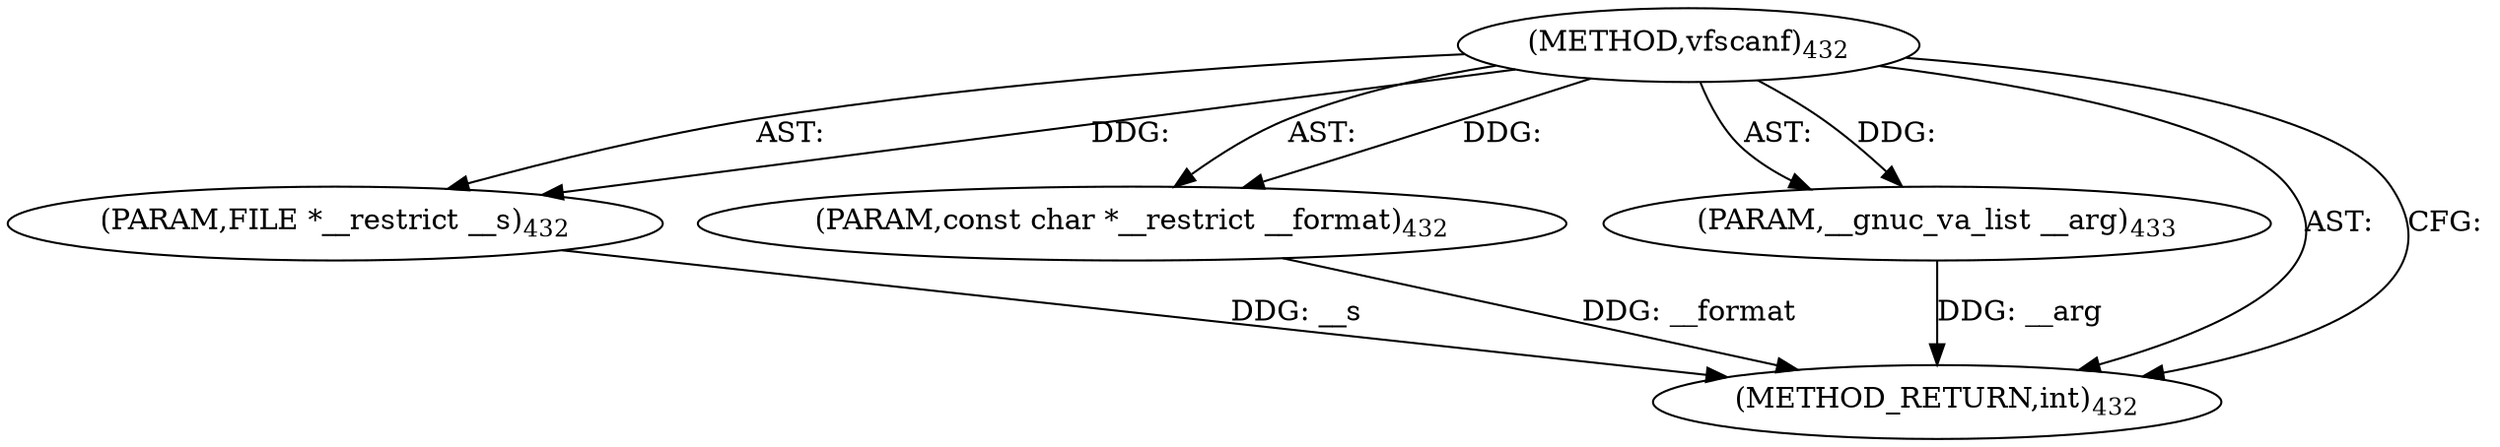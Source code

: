 digraph "vfscanf" {  
"30204" [label = <(METHOD,vfscanf)<SUB>432</SUB>> ]
"30205" [label = <(PARAM,FILE *__restrict __s)<SUB>432</SUB>> ]
"30206" [label = <(PARAM,const char *__restrict __format)<SUB>432</SUB>> ]
"30207" [label = <(PARAM,__gnuc_va_list __arg)<SUB>433</SUB>> ]
"30208" [label = <(METHOD_RETURN,int)<SUB>432</SUB>> ]
  "30204" -> "30205"  [ label = "AST: "] 
  "30204" -> "30206"  [ label = "AST: "] 
  "30204" -> "30207"  [ label = "AST: "] 
  "30204" -> "30208"  [ label = "AST: "] 
  "30204" -> "30208"  [ label = "CFG: "] 
  "30205" -> "30208"  [ label = "DDG: __s"] 
  "30206" -> "30208"  [ label = "DDG: __format"] 
  "30207" -> "30208"  [ label = "DDG: __arg"] 
  "30204" -> "30205"  [ label = "DDG: "] 
  "30204" -> "30206"  [ label = "DDG: "] 
  "30204" -> "30207"  [ label = "DDG: "] 
}
